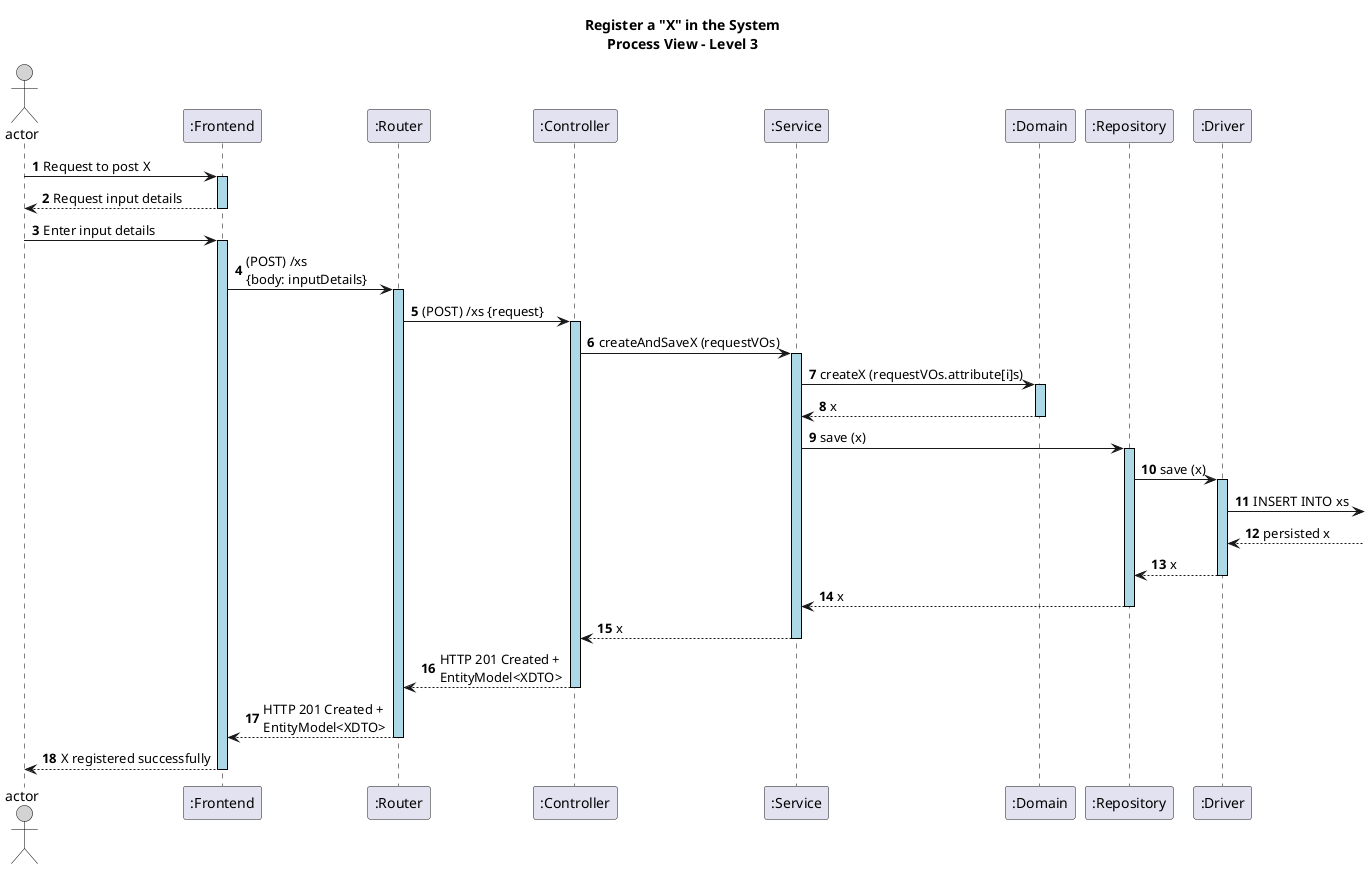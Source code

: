 @startuml
autonumber

skinparam sequence {
    LifelineBorderColor black
    LifelineBackgroundColor LightBlue
    ActorBorderColor black
    ActorBackgroundColor LightGray
    GroupBorderColor #cccccc
    GroupBackgroundColor #f2f2f2
}

title Register a "X" in the System\nProcess View – Level 3

actor "actor" as ADM
participant ":Frontend" as FE
participant ":Router" as RT
participant ":Controller" as CT
participant ":Service" as SE
participant ":Domain" as DM
participant ":Repository" as RE
participant ":Driver" as DV


ADM -> FE ++: Request to post X
FE --> ADM --: Request input details
ADM -> FE ++: Enter input details
FE -> RT ++: (POST) /xs \n{body: inputDetails}
RT -> CT ++: (POST) /xs {request}


CT -> SE ++: createAndSaveX (requestVOs)


SE -> DM ++: createX (requestVOs.attribute[i]s)
DM --> SE --: x



SE -> RE ++: save (x)
RE -> DV++: save (x)
DV ->: INSERT INTO xs
DV <--: persisted x
DV --> RE -- : x
RE --> SE --: x


SE --> CT --: x


CT --> RT --: HTTP 201 Created + \nEntityModel<XDTO>
RT --> FE --: HTTP 201 Created + \nEntityModel<XDTO>
FE --> ADM --: X registered successfully


@enduml
